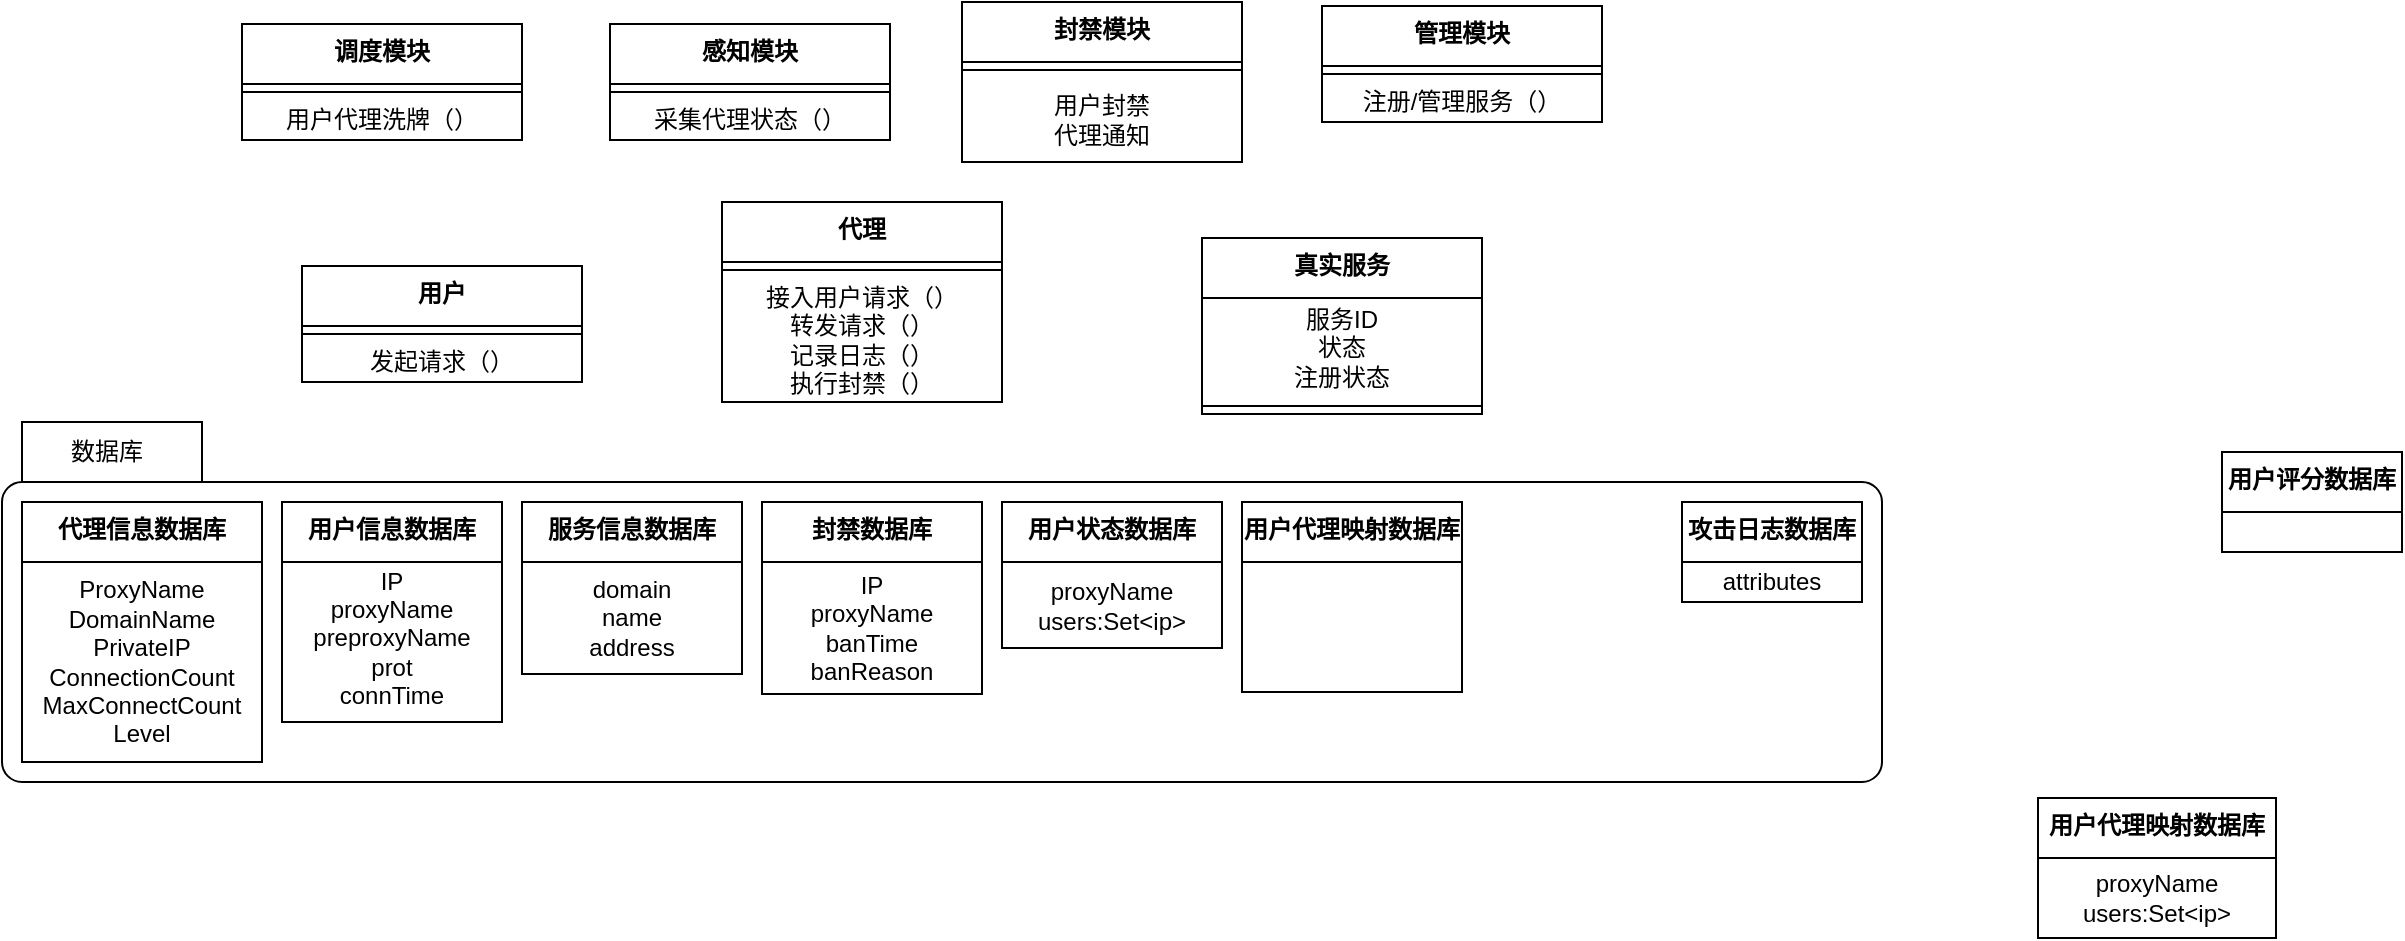 <mxfile version="27.2.0">
  <diagram name="第 1 页" id="DZ0QAbeRI2pH2U1L4XII">
    <mxGraphModel dx="2058" dy="1180" grid="0" gridSize="10" guides="1" tooltips="1" connect="1" arrows="1" fold="1" page="0" pageScale="1" pageWidth="827" pageHeight="1169" math="0" shadow="0">
      <root>
        <mxCell id="0" />
        <mxCell id="1" parent="0" />
        <mxCell id="5Vh5JoUaNr1qmaX9OePp-87" value="数据库" style="shape=folder;align=center;verticalAlign=middle;fontStyle=0;tabWidth=100;tabHeight=30;tabPosition=left;html=1;boundedLbl=1;labelInHeader=1;rounded=1;absoluteArcSize=1;arcSize=10;whiteSpace=wrap;" parent="1" vertex="1">
          <mxGeometry x="40" y="360" width="940" height="180" as="geometry" />
        </mxCell>
        <mxCell id="5Vh5JoUaNr1qmaX9OePp-16" value="&lt;b&gt;真实服务&lt;/b&gt;" style="swimlane;fontStyle=0;align=center;verticalAlign=top;childLayout=stackLayout;horizontal=1;startSize=30;horizontalStack=0;resizeParent=1;resizeParentMax=0;resizeLast=0;collapsible=0;marginBottom=0;html=1;whiteSpace=wrap;" parent="1" vertex="1">
          <mxGeometry x="640" y="268" width="140" height="88" as="geometry" />
        </mxCell>
        <mxCell id="5Vh5JoUaNr1qmaX9OePp-17" value="服务ID&lt;div&gt;状态&lt;/div&gt;&lt;div&gt;注册状态&lt;/div&gt;" style="text;html=1;strokeColor=none;fillColor=none;align=center;verticalAlign=middle;spacingLeft=4;spacingRight=4;overflow=hidden;rotatable=0;points=[[0,0.5],[1,0.5]];portConstraint=eastwest;whiteSpace=wrap;" parent="5Vh5JoUaNr1qmaX9OePp-16" vertex="1">
          <mxGeometry y="30" width="140" height="50" as="geometry" />
        </mxCell>
        <mxCell id="5Vh5JoUaNr1qmaX9OePp-21" value="" style="line;strokeWidth=1;fillColor=none;align=left;verticalAlign=middle;spacingTop=-1;spacingLeft=3;spacingRight=3;rotatable=0;labelPosition=right;points=[];portConstraint=eastwest;" parent="5Vh5JoUaNr1qmaX9OePp-16" vertex="1">
          <mxGeometry y="80" width="140" height="8" as="geometry" />
        </mxCell>
        <mxCell id="5Vh5JoUaNr1qmaX9OePp-42" value="&lt;b&gt;用户&lt;/b&gt;" style="swimlane;fontStyle=0;align=center;verticalAlign=top;childLayout=stackLayout;horizontal=1;startSize=30;horizontalStack=0;resizeParent=1;resizeParentMax=0;resizeLast=0;collapsible=0;marginBottom=0;html=1;whiteSpace=wrap;" parent="1" vertex="1">
          <mxGeometry x="190" y="282" width="140" height="58" as="geometry" />
        </mxCell>
        <mxCell id="5Vh5JoUaNr1qmaX9OePp-44" value="" style="line;strokeWidth=1;fillColor=none;align=left;verticalAlign=middle;spacingTop=-1;spacingLeft=3;spacingRight=3;rotatable=0;labelPosition=right;points=[];portConstraint=eastwest;" parent="5Vh5JoUaNr1qmaX9OePp-42" vertex="1">
          <mxGeometry y="30" width="140" height="8" as="geometry" />
        </mxCell>
        <mxCell id="5Vh5JoUaNr1qmaX9OePp-45" value="发起请求（）" style="text;html=1;strokeColor=none;fillColor=none;align=center;verticalAlign=middle;spacingLeft=4;spacingRight=4;overflow=hidden;rotatable=0;points=[[0,0.5],[1,0.5]];portConstraint=eastwest;whiteSpace=wrap;" parent="5Vh5JoUaNr1qmaX9OePp-42" vertex="1">
          <mxGeometry y="38" width="140" height="20" as="geometry" />
        </mxCell>
        <mxCell id="5Vh5JoUaNr1qmaX9OePp-50" value="&lt;b&gt;感知模块&lt;/b&gt;" style="swimlane;fontStyle=0;align=center;verticalAlign=top;childLayout=stackLayout;horizontal=1;startSize=30;horizontalStack=0;resizeParent=1;resizeParentMax=0;resizeLast=0;collapsible=0;marginBottom=0;html=1;whiteSpace=wrap;" parent="1" vertex="1">
          <mxGeometry x="344" y="161" width="140" height="58" as="geometry" />
        </mxCell>
        <mxCell id="5Vh5JoUaNr1qmaX9OePp-52" value="" style="line;strokeWidth=1;fillColor=none;align=left;verticalAlign=middle;spacingTop=-1;spacingLeft=3;spacingRight=3;rotatable=0;labelPosition=right;points=[];portConstraint=eastwest;" parent="5Vh5JoUaNr1qmaX9OePp-50" vertex="1">
          <mxGeometry y="30" width="140" height="8" as="geometry" />
        </mxCell>
        <mxCell id="5Vh5JoUaNr1qmaX9OePp-53" value="采集代理状态（）" style="text;html=1;strokeColor=none;fillColor=none;align=center;verticalAlign=middle;spacingLeft=4;spacingRight=4;overflow=hidden;rotatable=0;points=[[0,0.5],[1,0.5]];portConstraint=eastwest;whiteSpace=wrap;" parent="5Vh5JoUaNr1qmaX9OePp-50" vertex="1">
          <mxGeometry y="38" width="140" height="20" as="geometry" />
        </mxCell>
        <mxCell id="5Vh5JoUaNr1qmaX9OePp-54" value="&lt;b&gt;调度模块&lt;/b&gt;" style="swimlane;fontStyle=0;align=center;verticalAlign=top;childLayout=stackLayout;horizontal=1;startSize=30;horizontalStack=0;resizeParent=1;resizeParentMax=0;resizeLast=0;collapsible=0;marginBottom=0;html=1;whiteSpace=wrap;" parent="1" vertex="1">
          <mxGeometry x="160" y="161" width="140" height="58" as="geometry" />
        </mxCell>
        <mxCell id="5Vh5JoUaNr1qmaX9OePp-56" value="" style="line;strokeWidth=1;fillColor=none;align=left;verticalAlign=middle;spacingTop=-1;spacingLeft=3;spacingRight=3;rotatable=0;labelPosition=right;points=[];portConstraint=eastwest;" parent="5Vh5JoUaNr1qmaX9OePp-54" vertex="1">
          <mxGeometry y="30" width="140" height="8" as="geometry" />
        </mxCell>
        <mxCell id="5Vh5JoUaNr1qmaX9OePp-57" value="用户代理洗牌（）" style="text;html=1;strokeColor=none;fillColor=none;align=center;verticalAlign=middle;spacingLeft=4;spacingRight=4;overflow=hidden;rotatable=0;points=[[0,0.5],[1,0.5]];portConstraint=eastwest;whiteSpace=wrap;" parent="5Vh5JoUaNr1qmaX9OePp-54" vertex="1">
          <mxGeometry y="38" width="140" height="20" as="geometry" />
        </mxCell>
        <mxCell id="5Vh5JoUaNr1qmaX9OePp-58" value="&lt;b&gt;代理信息数据库&lt;/b&gt;" style="swimlane;fontStyle=0;align=center;verticalAlign=top;childLayout=stackLayout;horizontal=1;startSize=30;horizontalStack=0;resizeParent=1;resizeParentMax=0;resizeLast=0;collapsible=0;marginBottom=0;html=1;whiteSpace=wrap;" parent="1" vertex="1">
          <mxGeometry x="50" y="400" width="120" height="130" as="geometry" />
        </mxCell>
        <mxCell id="5Vh5JoUaNr1qmaX9OePp-59" value="&lt;div&gt;&lt;div&gt;ProxyName&lt;/div&gt;&lt;/div&gt;&lt;div&gt;DomainName&lt;/div&gt;&lt;div&gt;PrivateIP&lt;/div&gt;&lt;div&gt;ConnectionCount&lt;/div&gt;&lt;div&gt;MaxConnectCount&lt;/div&gt;&lt;div&gt;Level&lt;/div&gt;" style="text;html=1;strokeColor=none;fillColor=none;align=center;verticalAlign=middle;spacingLeft=4;spacingRight=4;overflow=hidden;rotatable=0;points=[[0,0.5],[1,0.5]];portConstraint=eastwest;whiteSpace=wrap;" parent="5Vh5JoUaNr1qmaX9OePp-58" vertex="1">
          <mxGeometry y="30" width="120" height="100" as="geometry" />
        </mxCell>
        <mxCell id="5Vh5JoUaNr1qmaX9OePp-62" value="&lt;b&gt;管理模块&lt;/b&gt;" style="swimlane;fontStyle=0;align=center;verticalAlign=top;childLayout=stackLayout;horizontal=1;startSize=30;horizontalStack=0;resizeParent=1;resizeParentMax=0;resizeLast=0;collapsible=0;marginBottom=0;html=1;whiteSpace=wrap;" parent="1" vertex="1">
          <mxGeometry x="700" y="152" width="140" height="58" as="geometry" />
        </mxCell>
        <mxCell id="5Vh5JoUaNr1qmaX9OePp-64" value="" style="line;strokeWidth=1;fillColor=none;align=left;verticalAlign=middle;spacingTop=-1;spacingLeft=3;spacingRight=3;rotatable=0;labelPosition=right;points=[];portConstraint=eastwest;" parent="5Vh5JoUaNr1qmaX9OePp-62" vertex="1">
          <mxGeometry y="30" width="140" height="8" as="geometry" />
        </mxCell>
        <mxCell id="5Vh5JoUaNr1qmaX9OePp-65" value="注册/管理服务（）" style="text;html=1;strokeColor=none;fillColor=none;align=center;verticalAlign=middle;spacingLeft=4;spacingRight=4;overflow=hidden;rotatable=0;points=[[0,0.5],[1,0.5]];portConstraint=eastwest;whiteSpace=wrap;" parent="5Vh5JoUaNr1qmaX9OePp-62" vertex="1">
          <mxGeometry y="38" width="140" height="20" as="geometry" />
        </mxCell>
        <mxCell id="5Vh5JoUaNr1qmaX9OePp-66" value="&lt;b&gt;代理&lt;/b&gt;" style="swimlane;fontStyle=0;align=center;verticalAlign=top;childLayout=stackLayout;horizontal=1;startSize=30;horizontalStack=0;resizeParent=1;resizeParentMax=0;resizeLast=0;collapsible=0;marginBottom=0;html=1;whiteSpace=wrap;" parent="1" vertex="1">
          <mxGeometry x="400" y="250" width="140" height="100" as="geometry" />
        </mxCell>
        <mxCell id="5Vh5JoUaNr1qmaX9OePp-68" value="" style="line;strokeWidth=1;fillColor=none;align=left;verticalAlign=middle;spacingTop=-1;spacingLeft=3;spacingRight=3;rotatable=0;labelPosition=right;points=[];portConstraint=eastwest;" parent="5Vh5JoUaNr1qmaX9OePp-66" vertex="1">
          <mxGeometry y="30" width="140" height="8" as="geometry" />
        </mxCell>
        <mxCell id="5Vh5JoUaNr1qmaX9OePp-69" value="接入用户请求（&lt;span style=&quot;background-color: transparent; color: light-dark(rgb(0, 0, 0), rgb(255, 255, 255));&quot;&gt;）&lt;/span&gt;&lt;div&gt;&lt;span style=&quot;background-color: transparent; color: light-dark(rgb(0, 0, 0), rgb(255, 255, 255));&quot;&gt;转发请求（）&lt;/span&gt;&lt;/div&gt;&lt;div&gt;&lt;span style=&quot;background-color: transparent; color: light-dark(rgb(0, 0, 0), rgb(255, 255, 255));&quot;&gt;记录日志（&lt;/span&gt;&lt;span style=&quot;background-color: transparent; color: light-dark(rgb(0, 0, 0), rgb(255, 255, 255));&quot;&gt;）&lt;/span&gt;&lt;/div&gt;&lt;div&gt;&lt;span style=&quot;background-color: transparent; color: light-dark(rgb(0, 0, 0), rgb(255, 255, 255));&quot;&gt;执行封禁（）&lt;/span&gt;&lt;/div&gt;" style="text;html=1;strokeColor=none;fillColor=none;align=center;verticalAlign=middle;spacingLeft=4;spacingRight=4;overflow=hidden;rotatable=0;points=[[0,0.5],[1,0.5]];portConstraint=eastwest;whiteSpace=wrap;" parent="5Vh5JoUaNr1qmaX9OePp-66" vertex="1">
          <mxGeometry y="38" width="140" height="62" as="geometry" />
        </mxCell>
        <mxCell id="5Vh5JoUaNr1qmaX9OePp-74" value="&lt;b&gt;封禁模块&lt;/b&gt;" style="swimlane;fontStyle=0;align=center;verticalAlign=top;childLayout=stackLayout;horizontal=1;startSize=30;horizontalStack=0;resizeParent=1;resizeParentMax=0;resizeLast=0;collapsible=0;marginBottom=0;html=1;whiteSpace=wrap;" parent="1" vertex="1">
          <mxGeometry x="520" y="150" width="140" height="80" as="geometry" />
        </mxCell>
        <mxCell id="5Vh5JoUaNr1qmaX9OePp-76" value="" style="line;strokeWidth=1;fillColor=none;align=left;verticalAlign=middle;spacingTop=-1;spacingLeft=3;spacingRight=3;rotatable=0;labelPosition=right;points=[];portConstraint=eastwest;" parent="5Vh5JoUaNr1qmaX9OePp-74" vertex="1">
          <mxGeometry y="30" width="140" height="8" as="geometry" />
        </mxCell>
        <mxCell id="5Vh5JoUaNr1qmaX9OePp-77" value="用户封禁&lt;div&gt;代理通知&lt;/div&gt;" style="text;html=1;strokeColor=none;fillColor=none;align=center;verticalAlign=middle;spacingLeft=4;spacingRight=4;overflow=hidden;rotatable=0;points=[[0,0.5],[1,0.5]];portConstraint=eastwest;whiteSpace=wrap;" parent="5Vh5JoUaNr1qmaX9OePp-74" vertex="1">
          <mxGeometry y="38" width="140" height="42" as="geometry" />
        </mxCell>
        <mxCell id="5Vh5JoUaNr1qmaX9OePp-88" value="&lt;b&gt;用户信息数据库&lt;/b&gt;" style="swimlane;fontStyle=0;align=center;verticalAlign=top;childLayout=stackLayout;horizontal=1;startSize=30;horizontalStack=0;resizeParent=1;resizeParentMax=0;resizeLast=0;collapsible=0;marginBottom=0;html=1;whiteSpace=wrap;" parent="1" vertex="1">
          <mxGeometry x="180" y="400" width="110" height="110" as="geometry" />
        </mxCell>
        <mxCell id="5Vh5JoUaNr1qmaX9OePp-89" value="IP&lt;div&gt;proxyName&lt;/div&gt;&lt;div&gt;preproxyName&lt;/div&gt;&lt;div&gt;prot&lt;/div&gt;&lt;div&gt;connTime&lt;/div&gt;&lt;div&gt;&lt;br&gt;&lt;/div&gt;" style="text;html=1;strokeColor=none;fillColor=none;align=center;verticalAlign=middle;spacingLeft=4;spacingRight=4;overflow=hidden;rotatable=0;points=[[0,0.5],[1,0.5]];portConstraint=eastwest;whiteSpace=wrap;" parent="5Vh5JoUaNr1qmaX9OePp-88" vertex="1">
          <mxGeometry y="30" width="110" height="80" as="geometry" />
        </mxCell>
        <mxCell id="5Vh5JoUaNr1qmaX9OePp-90" value="&lt;b&gt;服务信息数据库&lt;/b&gt;" style="swimlane;fontStyle=0;align=center;verticalAlign=top;childLayout=stackLayout;horizontal=1;startSize=30;horizontalStack=0;resizeParent=1;resizeParentMax=0;resizeLast=0;collapsible=0;marginBottom=0;html=1;whiteSpace=wrap;" parent="1" vertex="1">
          <mxGeometry x="300" y="400" width="110" height="86" as="geometry" />
        </mxCell>
        <mxCell id="5Vh5JoUaNr1qmaX9OePp-91" value="domain&lt;div&gt;name&lt;/div&gt;&lt;div&gt;address&lt;/div&gt;" style="text;html=1;strokeColor=none;fillColor=none;align=center;verticalAlign=middle;spacingLeft=4;spacingRight=4;overflow=hidden;rotatable=0;points=[[0,0.5],[1,0.5]];portConstraint=eastwest;whiteSpace=wrap;" parent="5Vh5JoUaNr1qmaX9OePp-90" vertex="1">
          <mxGeometry y="30" width="110" height="56" as="geometry" />
        </mxCell>
        <mxCell id="5Vh5JoUaNr1qmaX9OePp-92" value="&lt;b&gt;封禁数据库&lt;/b&gt;" style="swimlane;fontStyle=0;align=center;verticalAlign=top;childLayout=stackLayout;horizontal=1;startSize=30;horizontalStack=0;resizeParent=1;resizeParentMax=0;resizeLast=0;collapsible=0;marginBottom=0;html=1;whiteSpace=wrap;" parent="1" vertex="1">
          <mxGeometry x="420" y="400" width="110" height="96" as="geometry" />
        </mxCell>
        <mxCell id="5Vh5JoUaNr1qmaX9OePp-93" value="IP&lt;div&gt;proxyName&lt;/div&gt;&lt;div&gt;banTime&lt;/div&gt;&lt;div&gt;banReason&lt;/div&gt;" style="text;html=1;strokeColor=none;fillColor=none;align=center;verticalAlign=middle;spacingLeft=4;spacingRight=4;overflow=hidden;rotatable=0;points=[[0,0.5],[1,0.5]];portConstraint=eastwest;whiteSpace=wrap;" parent="5Vh5JoUaNr1qmaX9OePp-92" vertex="1">
          <mxGeometry y="30" width="110" height="66" as="geometry" />
        </mxCell>
        <mxCell id="5Vh5JoUaNr1qmaX9OePp-94" value="&lt;b&gt;用户状态数据库&lt;/b&gt;" style="swimlane;fontStyle=0;align=center;verticalAlign=top;childLayout=stackLayout;horizontal=1;startSize=30;horizontalStack=0;resizeParent=1;resizeParentMax=0;resizeLast=0;collapsible=0;marginBottom=0;html=1;whiteSpace=wrap;" parent="1" vertex="1">
          <mxGeometry x="540" y="400" width="110" height="73" as="geometry" />
        </mxCell>
        <mxCell id="5Vh5JoUaNr1qmaX9OePp-95" value="proxyName&lt;div&gt;users:Set&amp;lt;ip&amp;gt;&lt;/div&gt;" style="text;html=1;strokeColor=none;fillColor=none;align=center;verticalAlign=middle;spacingLeft=4;spacingRight=4;overflow=hidden;rotatable=0;points=[[0,0.5],[1,0.5]];portConstraint=eastwest;whiteSpace=wrap;" parent="5Vh5JoUaNr1qmaX9OePp-94" vertex="1">
          <mxGeometry y="30" width="110" height="43" as="geometry" />
        </mxCell>
        <mxCell id="5Vh5JoUaNr1qmaX9OePp-96" value="&lt;b&gt;用户代理映射数据库&lt;/b&gt;" style="swimlane;fontStyle=0;align=center;verticalAlign=top;childLayout=stackLayout;horizontal=1;startSize=30;horizontalStack=0;resizeParent=1;resizeParentMax=0;resizeLast=0;collapsible=0;marginBottom=0;html=1;whiteSpace=wrap;" parent="1" vertex="1">
          <mxGeometry x="660" y="400" width="110" height="95" as="geometry" />
        </mxCell>
        <mxCell id="5Vh5JoUaNr1qmaX9OePp-98" value="&lt;b&gt;用户评分数据库&lt;/b&gt;" style="swimlane;fontStyle=0;align=center;verticalAlign=top;childLayout=stackLayout;horizontal=1;startSize=30;horizontalStack=0;resizeParent=1;resizeParentMax=0;resizeLast=0;collapsible=0;marginBottom=0;html=1;whiteSpace=wrap;" parent="1" vertex="1">
          <mxGeometry x="1150" y="375" width="90" height="50" as="geometry" />
        </mxCell>
        <mxCell id="5Vh5JoUaNr1qmaX9OePp-99" value="&lt;span style=&quot;color: rgba(0, 0, 0, 0); font-family: monospace; font-size: 0px; text-align: start; text-wrap-mode: nowrap;&quot;&gt;%3CmxGraphModel%3E%3Croot%3E%3CmxCell%20id%3D%220%22%2F%3E%3CmxCell%20id%3D%221%22%20parent%3D%220%22%2F%3E%3CmxCell%20id%3D%222%22%20value%3D%22%26lt%3Bb%26gt%3B%E7%94%A8%E6%88%B7%E4%BB%A3%E7%90%86%E6%98%A0%E5%B0%84%E6%95%B0%E6%8D%AE%E5%BA%93%26lt%3B%2Fb%26gt%3B%22%20style%3D%22swimlane%3BfontStyle%3D0%3Balign%3Dcenter%3BverticalAlign%3Dtop%3BchildLayout%3DstackLayout%3Bhorizontal%3D1%3BstartSize%3D30%3BhorizontalStack%3D0%3BresizeParent%3D1%3BresizeParentMax%3D0%3BresizeLast%3D0%3Bcollapsible%3D0%3BmarginBottom%3D0%3Bhtml%3D1%3BwhiteSpace%3Dwrap%3B%22%20vertex%3D%221%22%20parent%3D%221%22%3E%3CmxGeometry%20x%3D%22660%22%20y%3D%22400%22%20width%3D%22110%22%20height%3D%2295%22%20as%3D%22geometry%22%2F%3E%3C%2FmxCell%3E%3C%2Froot%3E%3C%2FmxGraphModel%3E%3CmxGraphModel%3E%3Croot%3E%3CmxCell%20id%3D%220%22%2F%3E%3CmxCell%20id%3D%221%22%20parent%3D%220%22%2F%3E%3CmxCell%20id%3D%222%22%20value%3D%22%26lt%3Bb%26gt%3B%E7%94%A8%E6%88%B7%E4%BB%A3%E7%90%86%E6%98%A0%E5%B0%84%E6%95%B0%E6%8D%AE%E5%BA%93%26lt%3B%2Fb%26gt%3B%22%20style%3D%22swimlane%3BfontStyle%3D0%3Balign%3Dcenter%3BverticalAlign%3Dtop%3BchildLayout%3DstackLayout%3Bhorizontal%3D1%3BstartSize%3D30%3BhorizontalStack%3D0%3BresizeParent%3D1%3BresizeParentMax%3D0%3BresizeLast%3D0%3Bcollapsible%3D0%3BmarginBottom%3D0%3Bhtml%3D1%3BwhiteSpace%3Dwrap%3B%22%20vertex%3D%221%22%20parent%3D%221%22%3E%3CmxGeometry%20x%3D%22660%22%20y%3D%22400%22%20width%3D%22110%22%20height%3D%2295%22%20as%3D%22geometry%22%2F%3E%3C%2FmxCell%3E%3C%2Froot%3E%3C%2FmxGraphModel%3E&lt;/span&gt;" style="text;html=1;strokeColor=none;fillColor=none;align=center;verticalAlign=middle;spacingLeft=4;spacingRight=4;overflow=hidden;rotatable=0;points=[[0,0.5],[1,0.5]];portConstraint=eastwest;whiteSpace=wrap;" parent="5Vh5JoUaNr1qmaX9OePp-98" vertex="1">
          <mxGeometry y="30" width="90" height="20" as="geometry" />
        </mxCell>
        <mxCell id="5Vh5JoUaNr1qmaX9OePp-100" value="&lt;b&gt;攻击日志数据库&lt;/b&gt;" style="swimlane;fontStyle=0;align=center;verticalAlign=top;childLayout=stackLayout;horizontal=1;startSize=30;horizontalStack=0;resizeParent=1;resizeParentMax=0;resizeLast=0;collapsible=0;marginBottom=0;html=1;whiteSpace=wrap;" parent="1" vertex="1">
          <mxGeometry x="880" y="400" width="90" height="50" as="geometry" />
        </mxCell>
        <mxCell id="5Vh5JoUaNr1qmaX9OePp-101" value="attributes" style="text;html=1;strokeColor=none;fillColor=none;align=center;verticalAlign=middle;spacingLeft=4;spacingRight=4;overflow=hidden;rotatable=0;points=[[0,0.5],[1,0.5]];portConstraint=eastwest;whiteSpace=wrap;" parent="5Vh5JoUaNr1qmaX9OePp-100" vertex="1">
          <mxGeometry y="30" width="90" height="20" as="geometry" />
        </mxCell>
        <mxCell id="V5THwoHqdK0BH-ILcZmP-3" value="&lt;b&gt;用户代理映射数据库&lt;/b&gt;" style="swimlane;fontStyle=0;align=center;verticalAlign=top;childLayout=stackLayout;horizontal=1;startSize=30;horizontalStack=0;resizeParent=1;resizeParentMax=0;resizeLast=0;collapsible=0;marginBottom=0;html=1;whiteSpace=wrap;" vertex="1" parent="1">
          <mxGeometry x="1058" y="548" width="119" height="70" as="geometry" />
        </mxCell>
        <mxCell id="V5THwoHqdK0BH-ILcZmP-4" value="proxyName&lt;div&gt;users:Set&amp;lt;ip&amp;gt;&lt;/div&gt;" style="text;html=1;strokeColor=none;fillColor=none;align=center;verticalAlign=middle;spacingLeft=4;spacingRight=4;overflow=hidden;rotatable=0;points=[[0,0.5],[1,0.5]];portConstraint=eastwest;whiteSpace=wrap;" vertex="1" parent="V5THwoHqdK0BH-ILcZmP-3">
          <mxGeometry y="30" width="119" height="40" as="geometry" />
        </mxCell>
      </root>
    </mxGraphModel>
  </diagram>
</mxfile>
